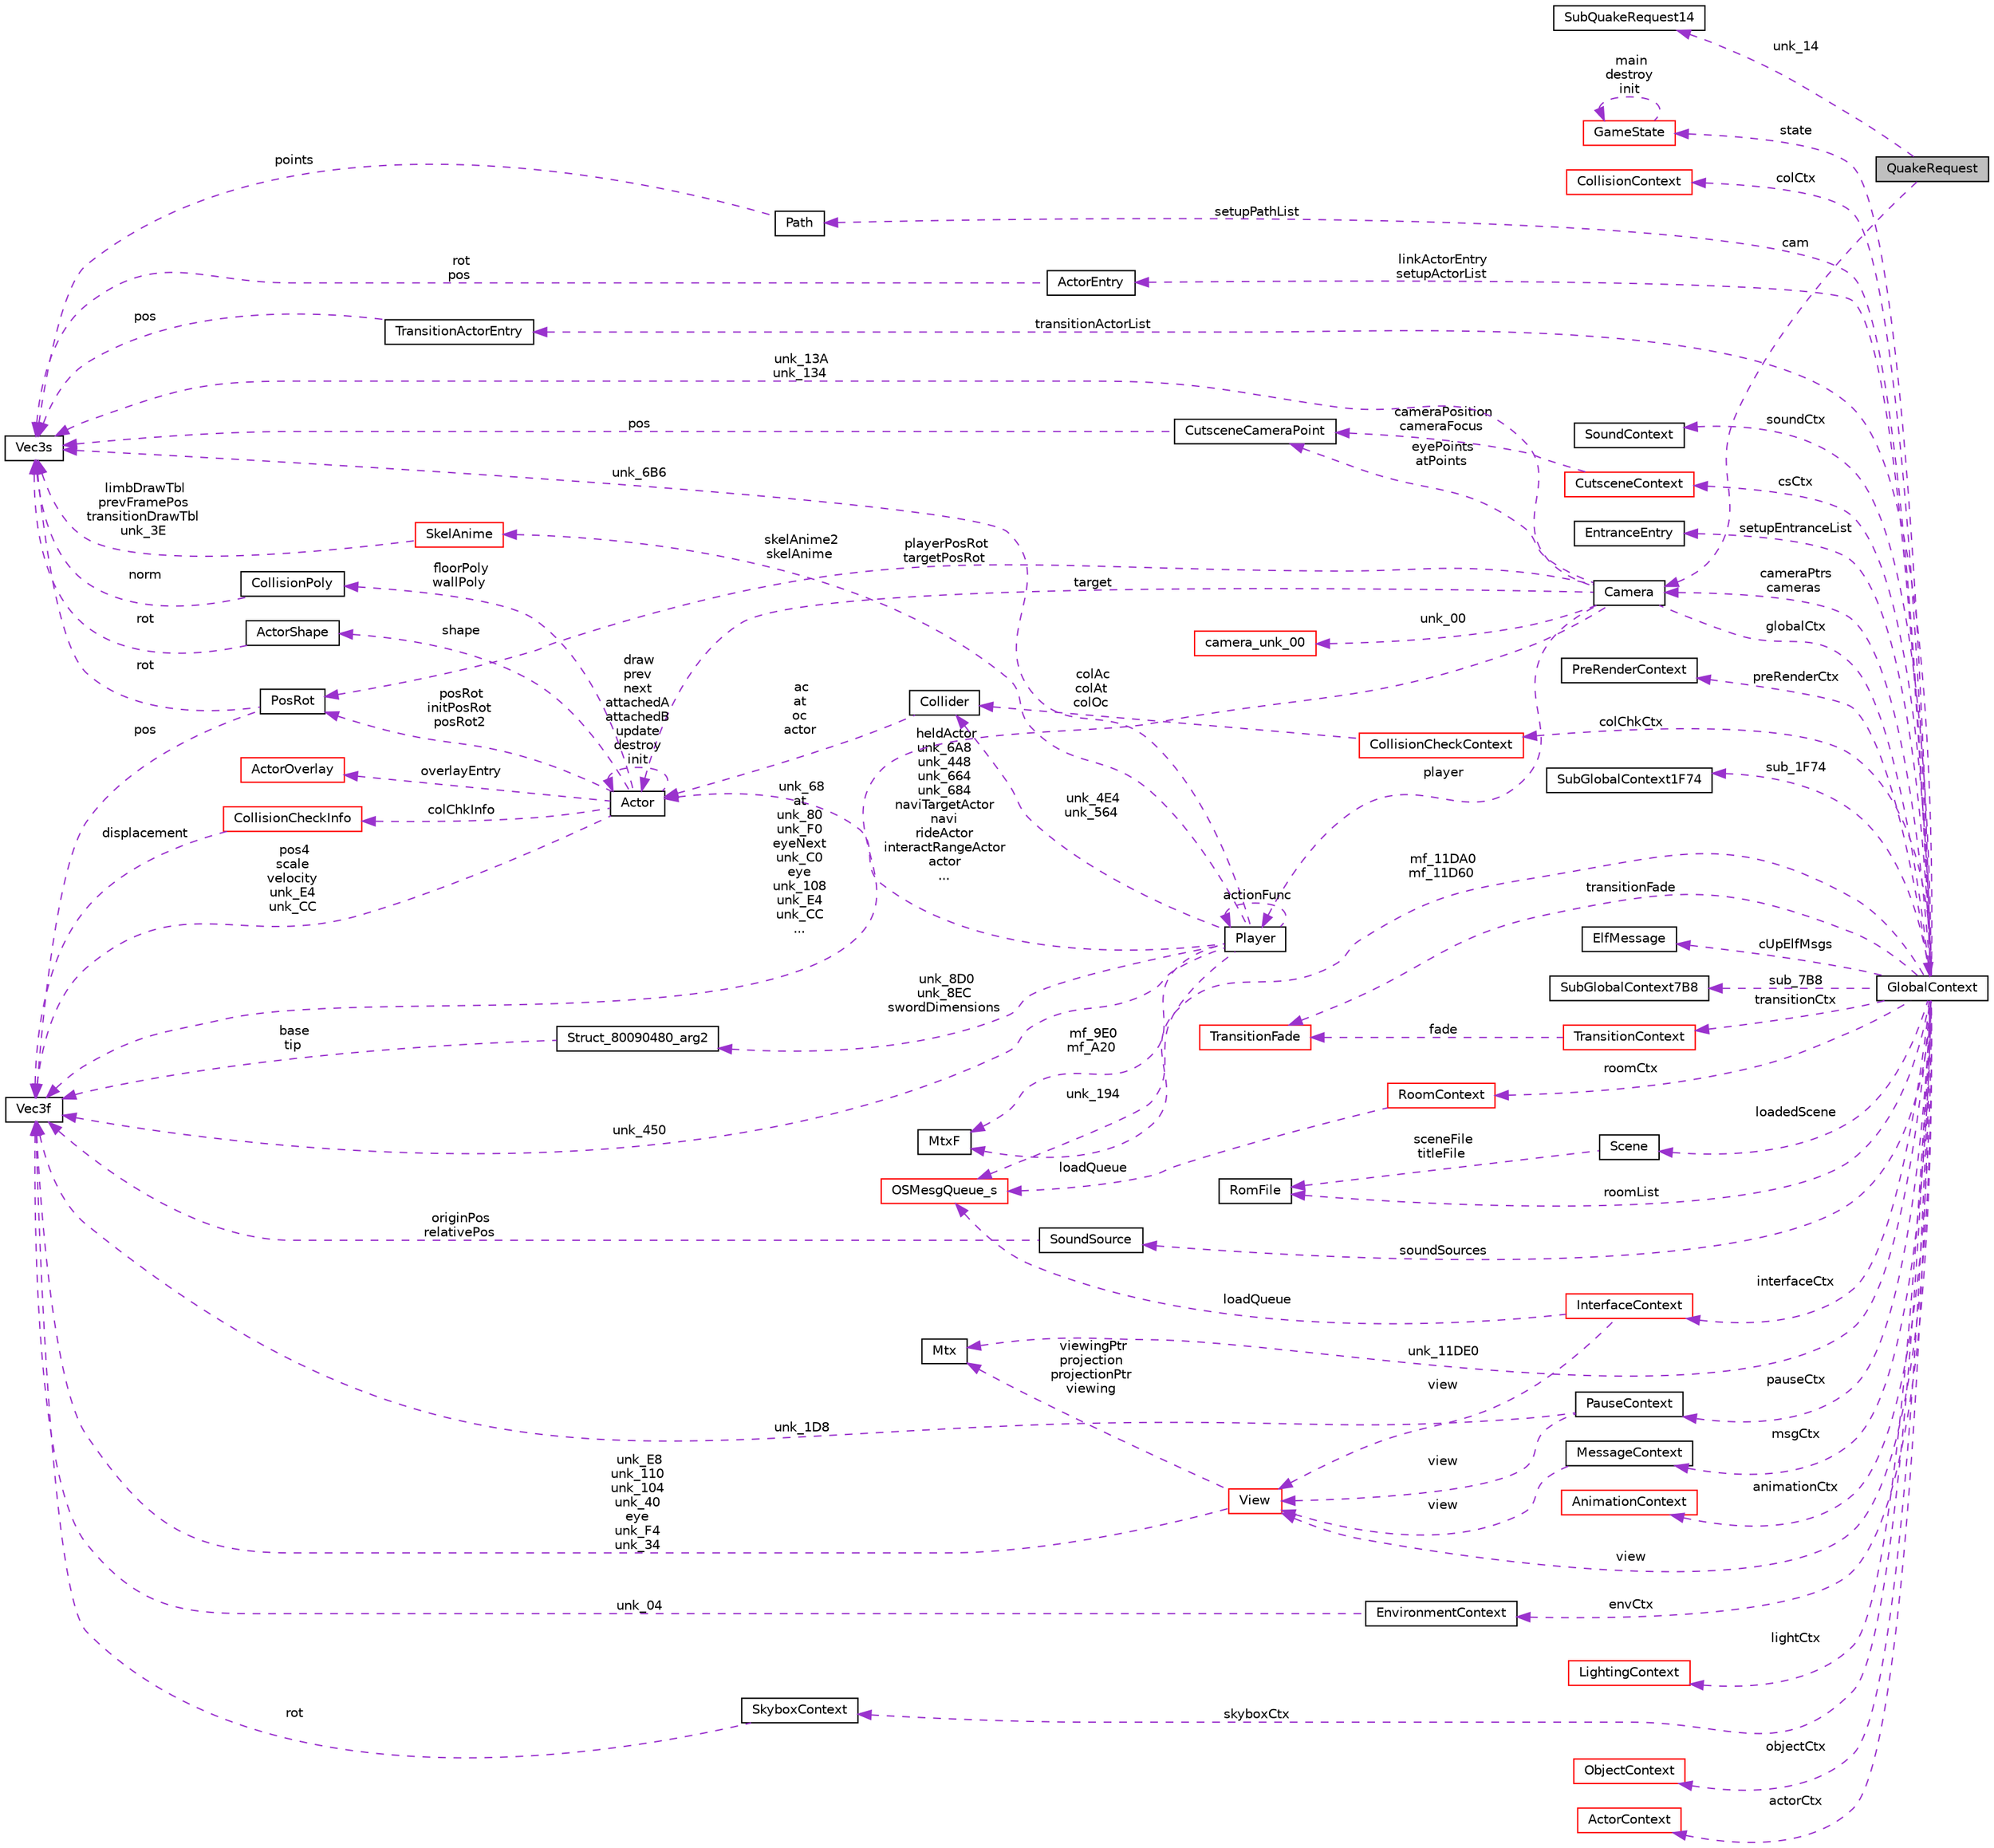 digraph "QuakeRequest"
{
 // LATEX_PDF_SIZE
  edge [fontname="Helvetica",fontsize="10",labelfontname="Helvetica",labelfontsize="10"];
  node [fontname="Helvetica",fontsize="10",shape=record];
  rankdir="LR";
  Node1 [label="QuakeRequest",height=0.2,width=0.4,color="black", fillcolor="grey75", style="filled", fontcolor="black",tooltip=" "];
  Node2 -> Node1 [dir="back",color="darkorchid3",fontsize="10",style="dashed",label=" unk_14" ,fontname="Helvetica"];
  Node2 [label="SubQuakeRequest14",height=0.2,width=0.4,color="black", fillcolor="white", style="filled",URL="$d4/d03/structSubQuakeRequest14.html",tooltip=" "];
  Node3 -> Node1 [dir="back",color="darkorchid3",fontsize="10",style="dashed",label=" cam" ,fontname="Helvetica"];
  Node3 [label="Camera",height=0.2,width=0.4,color="black", fillcolor="white", style="filled",URL="$d7/d7e/structCamera.html",tooltip=" "];
  Node4 -> Node3 [dir="back",color="darkorchid3",fontsize="10",style="dashed",label=" eyePoints\natPoints" ,fontname="Helvetica"];
  Node4 [label="CutsceneCameraPoint",height=0.2,width=0.4,color="black", fillcolor="white", style="filled",URL="$d6/d61/structCutsceneCameraPoint.html",tooltip=" "];
  Node5 -> Node4 [dir="back",color="darkorchid3",fontsize="10",style="dashed",label=" pos" ,fontname="Helvetica"];
  Node5 [label="Vec3s",height=0.2,width=0.4,color="black", fillcolor="white", style="filled",URL="$d8/d79/structVec3s.html",tooltip=" "];
  Node6 -> Node3 [dir="back",color="darkorchid3",fontsize="10",style="dashed",label=" target" ,fontname="Helvetica"];
  Node6 [label="Actor",height=0.2,width=0.4,color="black", fillcolor="white", style="filled",URL="$dd/da2/structActor.html",tooltip=" "];
  Node6 -> Node6 [dir="back",color="darkorchid3",fontsize="10",style="dashed",label=" draw\nprev\nnext\nattachedA\nattachedB\nupdate\ndestroy\ninit" ,fontname="Helvetica"];
  Node7 -> Node6 [dir="back",color="darkorchid3",fontsize="10",style="dashed",label=" posRot\ninitPosRot\nposRot2" ,fontname="Helvetica"];
  Node7 [label="PosRot",height=0.2,width=0.4,color="black", fillcolor="white", style="filled",URL="$d5/dba/structPosRot.html",tooltip=" "];
  Node5 -> Node7 [dir="back",color="darkorchid3",fontsize="10",style="dashed",label=" rot" ,fontname="Helvetica"];
  Node8 -> Node7 [dir="back",color="darkorchid3",fontsize="10",style="dashed",label=" pos" ,fontname="Helvetica"];
  Node8 [label="Vec3f",height=0.2,width=0.4,color="black", fillcolor="white", style="filled",URL="$d0/dc7/structVec3f.html",tooltip=" "];
  Node9 -> Node6 [dir="back",color="darkorchid3",fontsize="10",style="dashed",label=" overlayEntry" ,fontname="Helvetica"];
  Node9 [label="ActorOverlay",height=0.2,width=0.4,color="red", fillcolor="white", style="filled",URL="$d4/d76/structActorOverlay.html",tooltip=" "];
  Node11 -> Node6 [dir="back",color="darkorchid3",fontsize="10",style="dashed",label=" shape" ,fontname="Helvetica"];
  Node11 [label="ActorShape",height=0.2,width=0.4,color="black", fillcolor="white", style="filled",URL="$d2/d09/structActorShape.html",tooltip=" "];
  Node5 -> Node11 [dir="back",color="darkorchid3",fontsize="10",style="dashed",label=" rot" ,fontname="Helvetica"];
  Node12 -> Node6 [dir="back",color="darkorchid3",fontsize="10",style="dashed",label=" colChkInfo" ,fontname="Helvetica"];
  Node12 [label="CollisionCheckInfo",height=0.2,width=0.4,color="red", fillcolor="white", style="filled",URL="$d0/d20/structCollisionCheckInfo.html",tooltip=" "];
  Node8 -> Node12 [dir="back",color="darkorchid3",fontsize="10",style="dashed",label=" displacement" ,fontname="Helvetica"];
  Node14 -> Node6 [dir="back",color="darkorchid3",fontsize="10",style="dashed",label=" floorPoly\nwallPoly" ,fontname="Helvetica"];
  Node14 [label="CollisionPoly",height=0.2,width=0.4,color="black", fillcolor="white", style="filled",URL="$de/de9/structCollisionPoly.html",tooltip=" "];
  Node5 -> Node14 [dir="back",color="darkorchid3",fontsize="10",style="dashed",label=" norm" ,fontname="Helvetica"];
  Node8 -> Node6 [dir="back",color="darkorchid3",fontsize="10",style="dashed",label=" pos4\nscale\nvelocity\nunk_E4\nunk_CC" ,fontname="Helvetica"];
  Node7 -> Node3 [dir="back",color="darkorchid3",fontsize="10",style="dashed",label=" playerPosRot\ntargetPosRot" ,fontname="Helvetica"];
  Node5 -> Node3 [dir="back",color="darkorchid3",fontsize="10",style="dashed",label=" unk_13A\nunk_134" ,fontname="Helvetica"];
  Node15 -> Node3 [dir="back",color="darkorchid3",fontsize="10",style="dashed",label=" globalCtx" ,fontname="Helvetica"];
  Node15 [label="GlobalContext",height=0.2,width=0.4,color="black", fillcolor="white", style="filled",URL="$df/dc5/structGlobalContext.html",tooltip=" "];
  Node16 -> Node15 [dir="back",color="darkorchid3",fontsize="10",style="dashed",label=" interfaceCtx" ,fontname="Helvetica"];
  Node16 [label="InterfaceContext",height=0.2,width=0.4,color="red", fillcolor="white", style="filled",URL="$d5/d7a/structInterfaceContext.html",tooltip=" "];
  Node17 -> Node16 [dir="back",color="darkorchid3",fontsize="10",style="dashed",label=" view" ,fontname="Helvetica"];
  Node17 [label="View",height=0.2,width=0.4,color="red", fillcolor="white", style="filled",URL="$d0/d34/structView.html",tooltip=" "];
  Node33 -> Node17 [dir="back",color="darkorchid3",fontsize="10",style="dashed",label=" viewingPtr\nprojection\nprojectionPtr\nviewing" ,fontname="Helvetica"];
  Node33 [label="Mtx",height=0.2,width=0.4,color="black", fillcolor="white", style="filled",URL="$d6/d4c/unionMtx.html",tooltip=" "];
  Node8 -> Node17 [dir="back",color="darkorchid3",fontsize="10",style="dashed",label=" unk_E8\nunk_110\nunk_104\nunk_40\neye\nunk_F4\nunk_34" ,fontname="Helvetica"];
  Node21 -> Node16 [dir="back",color="darkorchid3",fontsize="10",style="dashed",label=" loadQueue" ,fontname="Helvetica"];
  Node21 [label="OSMesgQueue_s",height=0.2,width=0.4,color="red", fillcolor="white", style="filled",URL="$dc/d50/structOSMesgQueue__s.html",tooltip=" "];
  Node35 -> Node15 [dir="back",color="darkorchid3",fontsize="10",style="dashed",label=" setupEntranceList" ,fontname="Helvetica"];
  Node35 [label="EntranceEntry",height=0.2,width=0.4,color="black", fillcolor="white", style="filled",URL="$d5/d82/structEntranceEntry.html",tooltip=" "];
  Node36 -> Node15 [dir="back",color="darkorchid3",fontsize="10",style="dashed",label=" transitionActorList" ,fontname="Helvetica"];
  Node36 [label="TransitionActorEntry",height=0.2,width=0.4,color="black", fillcolor="white", style="filled",URL="$d9/dd0/structTransitionActorEntry.html",tooltip=" "];
  Node5 -> Node36 [dir="back",color="darkorchid3",fontsize="10",style="dashed",label=" pos" ,fontname="Helvetica"];
  Node37 -> Node15 [dir="back",color="darkorchid3",fontsize="10",style="dashed",label=" pauseCtx" ,fontname="Helvetica"];
  Node37 [label="PauseContext",height=0.2,width=0.4,color="black", fillcolor="white", style="filled",URL="$d2/d72/structPauseContext.html",tooltip=" "];
  Node17 -> Node37 [dir="back",color="darkorchid3",fontsize="10",style="dashed",label=" view" ,fontname="Helvetica"];
  Node8 -> Node37 [dir="back",color="darkorchid3",fontsize="10",style="dashed",label=" unk_1D8" ,fontname="Helvetica"];
  Node38 -> Node15 [dir="back",color="darkorchid3",fontsize="10",style="dashed",label=" sub_1F74" ,fontname="Helvetica"];
  Node38 [label="SubGlobalContext1F74",height=0.2,width=0.4,color="black", fillcolor="white", style="filled",URL="$df/d18/structSubGlobalContext1F74.html",tooltip=" "];
  Node39 -> Node15 [dir="back",color="darkorchid3",fontsize="10",style="dashed",label=" transitionCtx" ,fontname="Helvetica"];
  Node39 [label="TransitionContext",height=0.2,width=0.4,color="red", fillcolor="white", style="filled",URL="$df/d3a/structTransitionContext.html",tooltip=" "];
  Node42 -> Node39 [dir="back",color="darkorchid3",fontsize="10",style="dashed",label=" fade" ,fontname="Helvetica"];
  Node42 [label="TransitionFade",height=0.2,width=0.4,color="red", fillcolor="white", style="filled",URL="$d7/dc8/structTransitionFade.html",tooltip=" "];
  Node17 -> Node15 [dir="back",color="darkorchid3",fontsize="10",style="dashed",label=" view" ,fontname="Helvetica"];
  Node45 -> Node15 [dir="back",color="darkorchid3",fontsize="10",style="dashed",label=" cUpElfMsgs" ,fontname="Helvetica"];
  Node45 [label="ElfMessage",height=0.2,width=0.4,color="black", fillcolor="white", style="filled",URL="$df/d61/structElfMessage.html",tooltip=" "];
  Node46 -> Node15 [dir="back",color="darkorchid3",fontsize="10",style="dashed",label=" sub_7B8" ,fontname="Helvetica"];
  Node46 [label="SubGlobalContext7B8",height=0.2,width=0.4,color="black", fillcolor="white", style="filled",URL="$d5/d51/structSubGlobalContext7B8.html",tooltip=" "];
  Node47 -> Node15 [dir="back",color="darkorchid3",fontsize="10",style="dashed",label=" setupPathList" ,fontname="Helvetica"];
  Node47 [label="Path",height=0.2,width=0.4,color="black", fillcolor="white", style="filled",URL="$d3/d20/structPath.html",tooltip=" "];
  Node5 -> Node47 [dir="back",color="darkorchid3",fontsize="10",style="dashed",label=" points" ,fontname="Helvetica"];
  Node48 -> Node15 [dir="back",color="darkorchid3",fontsize="10",style="dashed",label=" linkActorEntry\nsetupActorList" ,fontname="Helvetica"];
  Node48 [label="ActorEntry",height=0.2,width=0.4,color="black", fillcolor="white", style="filled",URL="$d6/dc6/structActorEntry.html",tooltip=" "];
  Node5 -> Node48 [dir="back",color="darkorchid3",fontsize="10",style="dashed",label=" rot\npos" ,fontname="Helvetica"];
  Node49 -> Node15 [dir="back",color="darkorchid3",fontsize="10",style="dashed",label=" envCtx" ,fontname="Helvetica"];
  Node49 [label="EnvironmentContext",height=0.2,width=0.4,color="black", fillcolor="white", style="filled",URL="$de/d0e/structEnvironmentContext.html",tooltip=" "];
  Node8 -> Node49 [dir="back",color="darkorchid3",fontsize="10",style="dashed",label=" unk_04" ,fontname="Helvetica"];
  Node3 -> Node15 [dir="back",color="darkorchid3",fontsize="10",style="dashed",label=" cameraPtrs\ncameras" ,fontname="Helvetica"];
  Node50 -> Node15 [dir="back",color="darkorchid3",fontsize="10",style="dashed",label=" roomList" ,fontname="Helvetica"];
  Node50 [label="RomFile",height=0.2,width=0.4,color="black", fillcolor="white", style="filled",URL="$d3/d05/structRomFile.html",tooltip=" "];
  Node51 -> Node15 [dir="back",color="darkorchid3",fontsize="10",style="dashed",label=" mf_11DA0\nmf_11D60" ,fontname="Helvetica"];
  Node51 [label="MtxF",height=0.2,width=0.4,color="black", fillcolor="white", style="filled",URL="$d8/dfd/unionMtxF.html",tooltip=" "];
  Node52 -> Node15 [dir="back",color="darkorchid3",fontsize="10",style="dashed",label=" loadedScene" ,fontname="Helvetica"];
  Node52 [label="Scene",height=0.2,width=0.4,color="black", fillcolor="white", style="filled",URL="$d9/d27/structScene.html",tooltip=" "];
  Node50 -> Node52 [dir="back",color="darkorchid3",fontsize="10",style="dashed",label=" sceneFile\ntitleFile" ,fontname="Helvetica"];
  Node42 -> Node15 [dir="back",color="darkorchid3",fontsize="10",style="dashed",label=" transitionFade" ,fontname="Helvetica"];
  Node53 -> Node15 [dir="back",color="darkorchid3",fontsize="10",style="dashed",label=" csCtx" ,fontname="Helvetica"];
  Node53 [label="CutsceneContext",height=0.2,width=0.4,color="red", fillcolor="white", style="filled",URL="$de/d55/structCutsceneContext.html",tooltip=" "];
  Node4 -> Node53 [dir="back",color="darkorchid3",fontsize="10",style="dashed",label=" cameraPosition\ncameraFocus" ,fontname="Helvetica"];
  Node56 -> Node15 [dir="back",color="darkorchid3",fontsize="10",style="dashed",label=" roomCtx" ,fontname="Helvetica"];
  Node56 [label="RoomContext",height=0.2,width=0.4,color="red", fillcolor="white", style="filled",URL="$dc/da9/structRoomContext.html",tooltip=" "];
  Node21 -> Node56 [dir="back",color="darkorchid3",fontsize="10",style="dashed",label=" loadQueue" ,fontname="Helvetica"];
  Node64 -> Node15 [dir="back",color="darkorchid3",fontsize="10",style="dashed",label=" msgCtx" ,fontname="Helvetica"];
  Node64 [label="MessageContext",height=0.2,width=0.4,color="black", fillcolor="white", style="filled",URL="$de/d33/structMessageContext.html",tooltip=" "];
  Node17 -> Node64 [dir="back",color="darkorchid3",fontsize="10",style="dashed",label=" view" ,fontname="Helvetica"];
  Node65 -> Node15 [dir="back",color="darkorchid3",fontsize="10",style="dashed",label=" animationCtx" ,fontname="Helvetica"];
  Node65 [label="AnimationContext",height=0.2,width=0.4,color="red", fillcolor="white", style="filled",URL="$d6/d9c/structAnimationContext.html",tooltip=" "];
  Node81 -> Node15 [dir="back",color="darkorchid3",fontsize="10",style="dashed",label=" skyboxCtx" ,fontname="Helvetica"];
  Node81 [label="SkyboxContext",height=0.2,width=0.4,color="black", fillcolor="white", style="filled",URL="$d4/d57/structSkyboxContext.html",tooltip=" "];
  Node8 -> Node81 [dir="back",color="darkorchid3",fontsize="10",style="dashed",label=" rot" ,fontname="Helvetica"];
  Node82 -> Node15 [dir="back",color="darkorchid3",fontsize="10",style="dashed",label=" soundSources" ,fontname="Helvetica"];
  Node82 [label="SoundSource",height=0.2,width=0.4,color="black", fillcolor="white", style="filled",URL="$d0/d9c/structSoundSource.html",tooltip=" "];
  Node8 -> Node82 [dir="back",color="darkorchid3",fontsize="10",style="dashed",label=" originPos\nrelativePos" ,fontname="Helvetica"];
  Node83 -> Node15 [dir="back",color="darkorchid3",fontsize="10",style="dashed",label=" lightCtx" ,fontname="Helvetica"];
  Node83 [label="LightingContext",height=0.2,width=0.4,color="red", fillcolor="white", style="filled",URL="$da/df2/structLightingContext.html",tooltip=" "];
  Node86 -> Node15 [dir="back",color="darkorchid3",fontsize="10",style="dashed",label=" colChkCtx" ,fontname="Helvetica"];
  Node86 [label="CollisionCheckContext",height=0.2,width=0.4,color="red", fillcolor="white", style="filled",URL="$d2/d07/structCollisionCheckContext.html",tooltip=" "];
  Node87 -> Node86 [dir="back",color="darkorchid3",fontsize="10",style="dashed",label=" colAc\ncolAt\ncolOc" ,fontname="Helvetica"];
  Node87 [label="Collider",height=0.2,width=0.4,color="black", fillcolor="white", style="filled",URL="$d0/d61/structCollider.html",tooltip=" "];
  Node6 -> Node87 [dir="back",color="darkorchid3",fontsize="10",style="dashed",label=" ac\nat\noc\nactor" ,fontname="Helvetica"];
  Node90 -> Node15 [dir="back",color="darkorchid3",fontsize="10",style="dashed",label=" objectCtx" ,fontname="Helvetica"];
  Node90 [label="ObjectContext",height=0.2,width=0.4,color="red", fillcolor="white", style="filled",URL="$d1/d2f/structObjectContext.html",tooltip=" "];
  Node33 -> Node15 [dir="back",color="darkorchid3",fontsize="10",style="dashed",label=" unk_11DE0" ,fontname="Helvetica"];
  Node92 -> Node15 [dir="back",color="darkorchid3",fontsize="10",style="dashed",label=" actorCtx" ,fontname="Helvetica"];
  Node92 [label="ActorContext",height=0.2,width=0.4,color="red", fillcolor="white", style="filled",URL="$da/d12/structActorContext.html",tooltip=" "];
  Node99 -> Node15 [dir="back",color="darkorchid3",fontsize="10",style="dashed",label=" state" ,fontname="Helvetica"];
  Node99 [label="GameState",height=0.2,width=0.4,color="red", fillcolor="white", style="filled",URL="$d2/d3d/structGameState.html",tooltip=" "];
  Node99 -> Node99 [dir="back",color="darkorchid3",fontsize="10",style="dashed",label=" main\ndestroy\ninit" ,fontname="Helvetica"];
  Node106 -> Node15 [dir="back",color="darkorchid3",fontsize="10",style="dashed",label=" preRenderCtx" ,fontname="Helvetica"];
  Node106 [label="PreRenderContext",height=0.2,width=0.4,color="black", fillcolor="white", style="filled",URL="$db/d3c/structPreRenderContext.html",tooltip=" "];
  Node107 -> Node15 [dir="back",color="darkorchid3",fontsize="10",style="dashed",label=" colCtx" ,fontname="Helvetica"];
  Node107 [label="CollisionContext",height=0.2,width=0.4,color="red", fillcolor="white", style="filled",URL="$da/d5a/structCollisionContext.html",tooltip=" "];
  Node113 -> Node15 [dir="back",color="darkorchid3",fontsize="10",style="dashed",label=" soundCtx" ,fontname="Helvetica"];
  Node113 [label="SoundContext",height=0.2,width=0.4,color="black", fillcolor="white", style="filled",URL="$d4/dbb/structSoundContext.html",tooltip=" "];
  Node114 -> Node3 [dir="back",color="darkorchid3",fontsize="10",style="dashed",label=" player" ,fontname="Helvetica"];
  Node114 [label="Player",height=0.2,width=0.4,color="black", fillcolor="white", style="filled",URL="$dc/d7b/structPlayer.html",tooltip=" "];
  Node87 -> Node114 [dir="back",color="darkorchid3",fontsize="10",style="dashed",label=" unk_4E4\nunk_564" ,fontname="Helvetica"];
  Node6 -> Node114 [dir="back",color="darkorchid3",fontsize="10",style="dashed",label=" heldActor\nunk_6A8\nunk_448\nunk_664\nunk_684\nnaviTargetActor\nnavi\nrideActor\ninteractRangeActor\nactor\n..." ,fontname="Helvetica"];
  Node51 -> Node114 [dir="back",color="darkorchid3",fontsize="10",style="dashed",label=" mf_9E0\nmf_A20" ,fontname="Helvetica"];
  Node21 -> Node114 [dir="back",color="darkorchid3",fontsize="10",style="dashed",label=" unk_194" ,fontname="Helvetica"];
  Node74 -> Node114 [dir="back",color="darkorchid3",fontsize="10",style="dashed",label=" skelAnime2\nskelAnime" ,fontname="Helvetica"];
  Node74 [label="SkelAnime",height=0.2,width=0.4,color="red", fillcolor="white", style="filled",URL="$d6/d4e/structSkelAnime.html",tooltip=" "];
  Node5 -> Node74 [dir="back",color="darkorchid3",fontsize="10",style="dashed",label=" limbDrawTbl\nprevFramePos\ntransitionDrawTbl\nunk_3E" ,fontname="Helvetica"];
  Node5 -> Node114 [dir="back",color="darkorchid3",fontsize="10",style="dashed",label=" unk_6B6" ,fontname="Helvetica"];
  Node115 -> Node114 [dir="back",color="darkorchid3",fontsize="10",style="dashed",label=" unk_8D0\nunk_8EC\nswordDimensions" ,fontname="Helvetica"];
  Node115 [label="Struct_80090480_arg2",height=0.2,width=0.4,color="black", fillcolor="white", style="filled",URL="$dd/dee/structStruct__80090480__arg2.html",tooltip=" "];
  Node8 -> Node115 [dir="back",color="darkorchid3",fontsize="10",style="dashed",label=" base\ntip" ,fontname="Helvetica"];
  Node114 -> Node114 [dir="back",color="darkorchid3",fontsize="10",style="dashed",label=" actionFunc" ,fontname="Helvetica"];
  Node8 -> Node114 [dir="back",color="darkorchid3",fontsize="10",style="dashed",label=" unk_450" ,fontname="Helvetica"];
  Node116 -> Node3 [dir="back",color="darkorchid3",fontsize="10",style="dashed",label=" unk_00" ,fontname="Helvetica"];
  Node116 [label="camera_unk_00",height=0.2,width=0.4,color="red", fillcolor="white", style="filled",URL="$d9/d58/unioncamera__unk__00.html",tooltip=" "];
  Node8 -> Node3 [dir="back",color="darkorchid3",fontsize="10",style="dashed",label=" unk_68\nat\nunk_80\nunk_F0\neyeNext\nunk_C0\neye\nunk_108\nunk_E4\nunk_CC\n..." ,fontname="Helvetica"];
}
